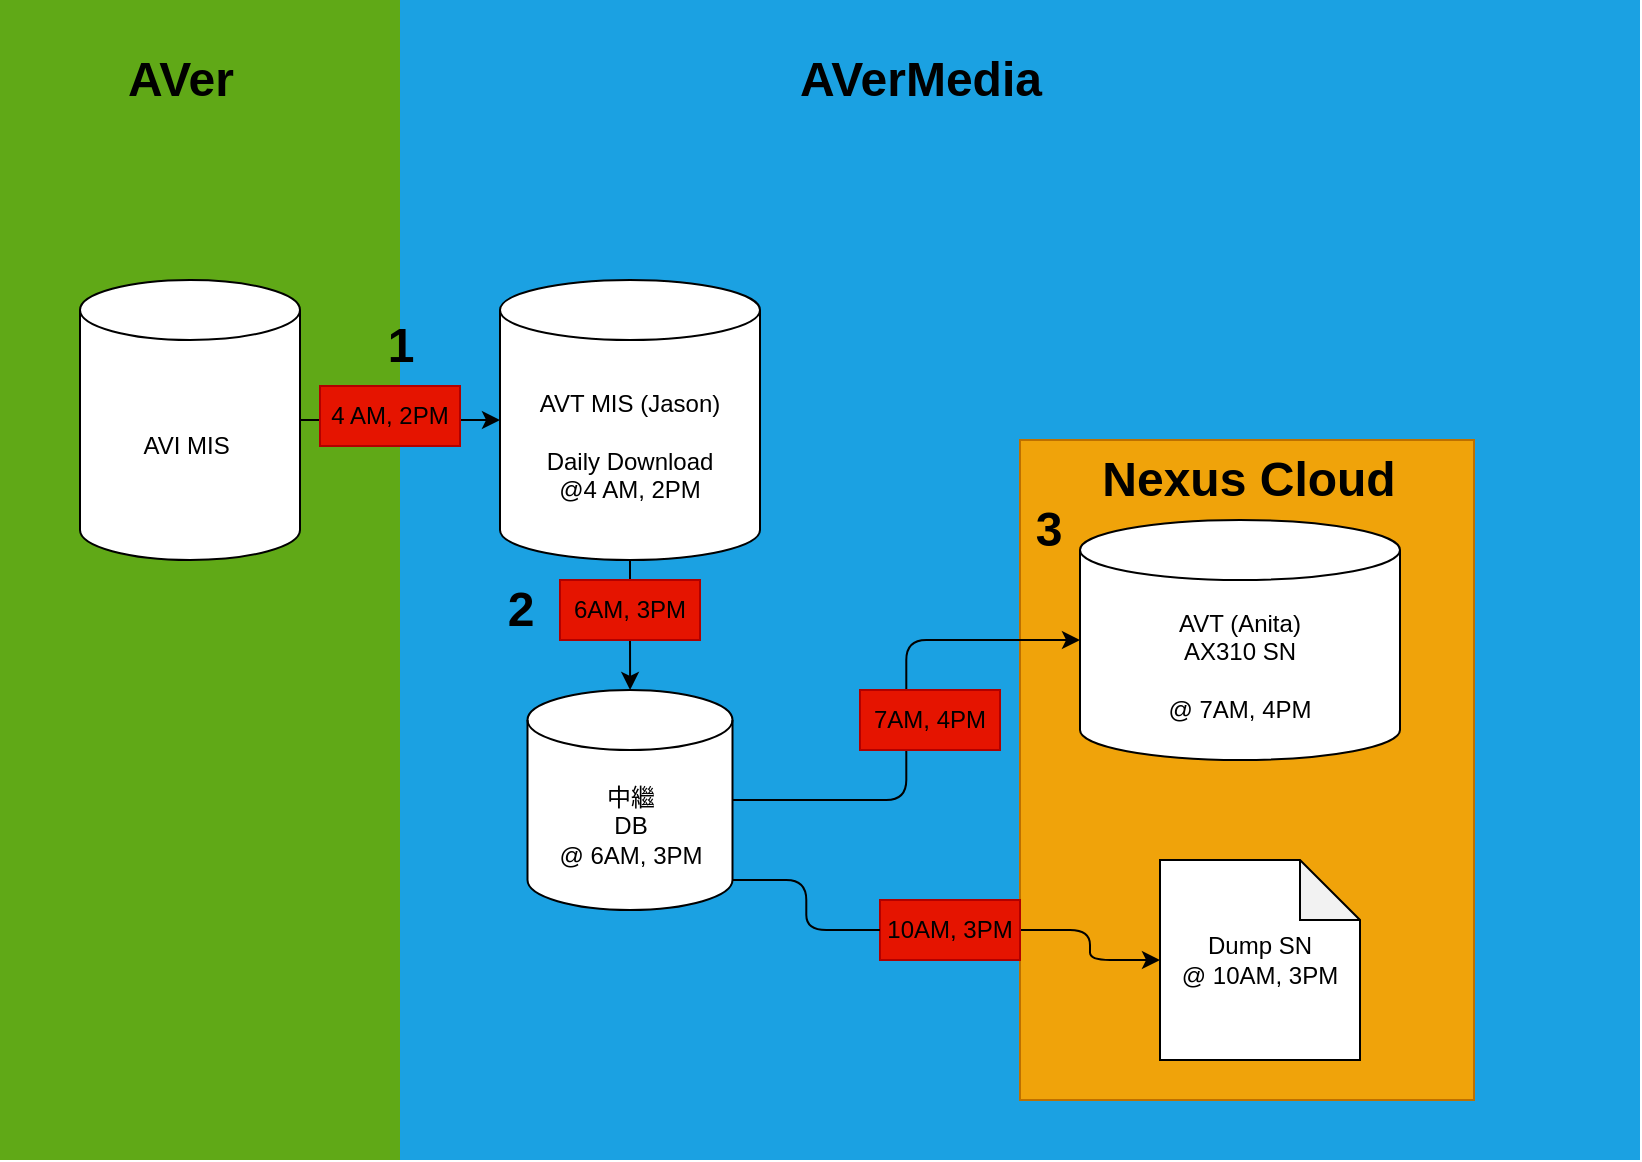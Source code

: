 <mxfile version="15.4.3" type="github">
  <diagram id="DeWpxw5ASDEQVjcBAqnX" name="Page-1">
    <mxGraphModel dx="1422" dy="762" grid="1" gridSize="10" guides="1" tooltips="1" connect="1" arrows="1" fold="1" page="1" pageScale="1" pageWidth="827" pageHeight="1169" math="0" shadow="0">
      <root>
        <mxCell id="0" />
        <mxCell id="1" parent="0" />
        <mxCell id="us1dhpzeZ8741b2ANPVT-5" value="" style="whiteSpace=wrap;html=1;fillColor=#1ba1e2;strokeColor=none;fontColor=#ffffff;" vertex="1" parent="1">
          <mxGeometry x="200" width="620" height="580" as="geometry" />
        </mxCell>
        <mxCell id="us1dhpzeZ8741b2ANPVT-31" value="" style="rounded=0;whiteSpace=wrap;html=1;fontColor=#000000;fillColor=#f0a30a;strokeColor=#BD7000;" vertex="1" parent="1">
          <mxGeometry x="510" y="220" width="227" height="330" as="geometry" />
        </mxCell>
        <mxCell id="us1dhpzeZ8741b2ANPVT-4" value="" style="whiteSpace=wrap;html=1;fillColor=#60a917;strokeColor=none;fontColor=#ffffff;" vertex="1" parent="1">
          <mxGeometry width="200" height="580" as="geometry" />
        </mxCell>
        <mxCell id="us1dhpzeZ8741b2ANPVT-12" style="edgeStyle=orthogonalEdgeStyle;orthogonalLoop=1;jettySize=auto;html=1;exitX=0.5;exitY=1;exitDx=0;exitDy=0;exitPerimeter=0;" edge="1" parent="1" source="us1dhpzeZ8741b2ANPVT-1" target="us1dhpzeZ8741b2ANPVT-10">
          <mxGeometry relative="1" as="geometry" />
        </mxCell>
        <mxCell id="us1dhpzeZ8741b2ANPVT-1" value="AVT MIS (Jason)&lt;br&gt;&lt;br&gt;Daily Download&lt;br&gt;@4 AM, 2PM" style="shape=cylinder3;whiteSpace=wrap;html=1;boundedLbl=1;backgroundOutline=1;size=15;" vertex="1" parent="1">
          <mxGeometry x="250" y="140" width="130" height="140" as="geometry" />
        </mxCell>
        <mxCell id="us1dhpzeZ8741b2ANPVT-9" style="edgeStyle=orthogonalEdgeStyle;orthogonalLoop=1;jettySize=auto;html=1;" edge="1" parent="1" source="us1dhpzeZ8741b2ANPVT-8" target="us1dhpzeZ8741b2ANPVT-1">
          <mxGeometry relative="1" as="geometry" />
        </mxCell>
        <mxCell id="us1dhpzeZ8741b2ANPVT-8" value="AVI MIS&amp;nbsp;&lt;br&gt;" style="shape=cylinder3;whiteSpace=wrap;html=1;boundedLbl=1;backgroundOutline=1;size=15;" vertex="1" parent="1">
          <mxGeometry x="40" y="140" width="110" height="140" as="geometry" />
        </mxCell>
        <mxCell id="us1dhpzeZ8741b2ANPVT-13" style="edgeStyle=orthogonalEdgeStyle;orthogonalLoop=1;jettySize=auto;html=1;exitX=1;exitY=0.5;exitDx=0;exitDy=0;exitPerimeter=0;" edge="1" parent="1" source="us1dhpzeZ8741b2ANPVT-10" target="us1dhpzeZ8741b2ANPVT-11">
          <mxGeometry relative="1" as="geometry" />
        </mxCell>
        <mxCell id="us1dhpzeZ8741b2ANPVT-16" style="edgeStyle=orthogonalEdgeStyle;orthogonalLoop=1;jettySize=auto;html=1;exitX=1;exitY=1;exitDx=0;exitDy=-15;exitPerimeter=0;entryX=0;entryY=0.5;entryDx=0;entryDy=0;entryPerimeter=0;startArrow=none;" edge="1" parent="1" source="us1dhpzeZ8741b2ANPVT-26" target="us1dhpzeZ8741b2ANPVT-14">
          <mxGeometry relative="1" as="geometry" />
        </mxCell>
        <mxCell id="us1dhpzeZ8741b2ANPVT-10" value="中繼&lt;br&gt;DB&lt;br&gt;@ 6AM, 3PM" style="shape=cylinder3;whiteSpace=wrap;html=1;boundedLbl=1;backgroundOutline=1;size=15;" vertex="1" parent="1">
          <mxGeometry x="263.75" y="345" width="102.5" height="110" as="geometry" />
        </mxCell>
        <mxCell id="us1dhpzeZ8741b2ANPVT-11" value="AVT (Anita)&lt;br&gt;AX310 SN&lt;br&gt;&lt;br&gt;@ 7AM, 4PM" style="shape=cylinder3;whiteSpace=wrap;html=1;boundedLbl=1;backgroundOutline=1;size=15;" vertex="1" parent="1">
          <mxGeometry x="540" y="260" width="160" height="120" as="geometry" />
        </mxCell>
        <mxCell id="us1dhpzeZ8741b2ANPVT-14" value="Dump SN&lt;br&gt;@ 10AM, 3PM" style="shape=note;whiteSpace=wrap;html=1;backgroundOutline=1;darkOpacity=0.05;" vertex="1" parent="1">
          <mxGeometry x="580" y="430" width="100" height="100" as="geometry" />
        </mxCell>
        <mxCell id="us1dhpzeZ8741b2ANPVT-17" value="AVerMedia" style="text;strokeColor=none;fillColor=none;html=1;fontSize=24;fontStyle=1;verticalAlign=middle;align=center;" vertex="1" parent="1">
          <mxGeometry x="410" y="20" width="100" height="40" as="geometry" />
        </mxCell>
        <mxCell id="us1dhpzeZ8741b2ANPVT-18" value="AVer" style="text;strokeColor=none;fillColor=none;html=1;fontSize=24;fontStyle=1;verticalAlign=middle;align=center;" vertex="1" parent="1">
          <mxGeometry x="40" y="20" width="100" height="40" as="geometry" />
        </mxCell>
        <mxCell id="us1dhpzeZ8741b2ANPVT-23" value="&lt;span style=&quot;color: rgb(0 , 0 , 0)&quot;&gt;4 AM, 2PM&lt;/span&gt;" style="text;html=1;align=center;verticalAlign=middle;whiteSpace=wrap;fillColor=#e51400;strokeColor=#B20000;fontColor=#ffffff;" vertex="1" parent="1">
          <mxGeometry x="160" y="193" width="70" height="30" as="geometry" />
        </mxCell>
        <mxCell id="us1dhpzeZ8741b2ANPVT-24" value="&lt;span style=&quot;color: rgb(0 , 0 , 0)&quot;&gt;6AM, 3PM&lt;/span&gt;" style="text;html=1;align=center;verticalAlign=middle;whiteSpace=wrap;fillColor=#e51400;strokeColor=#B20000;fontColor=#ffffff;" vertex="1" parent="1">
          <mxGeometry x="280" y="290" width="70" height="30" as="geometry" />
        </mxCell>
        <mxCell id="us1dhpzeZ8741b2ANPVT-25" value="&lt;span style=&quot;color: rgb(0 , 0 , 0)&quot;&gt;7AM, 4PM&lt;/span&gt;" style="text;html=1;align=center;verticalAlign=middle;whiteSpace=wrap;fillColor=#e51400;strokeColor=#B20000;fontColor=#ffffff;" vertex="1" parent="1">
          <mxGeometry x="430" y="345" width="70" height="30" as="geometry" />
        </mxCell>
        <mxCell id="us1dhpzeZ8741b2ANPVT-26" value="&lt;span style=&quot;color: rgb(0 , 0 , 0)&quot;&gt;10AM, 3PM&lt;/span&gt;" style="text;html=1;align=center;verticalAlign=middle;whiteSpace=wrap;fillColor=#e51400;strokeColor=#B20000;fontColor=#ffffff;" vertex="1" parent="1">
          <mxGeometry x="440" y="450" width="70" height="30" as="geometry" />
        </mxCell>
        <mxCell id="us1dhpzeZ8741b2ANPVT-27" value="" style="edgeStyle=orthogonalEdgeStyle;orthogonalLoop=1;jettySize=auto;html=1;exitX=1;exitY=1;exitDx=0;exitDy=-15;exitPerimeter=0;entryX=0;entryY=0.5;entryDx=0;entryDy=0;entryPerimeter=0;endArrow=none;" edge="1" parent="1" source="us1dhpzeZ8741b2ANPVT-10" target="us1dhpzeZ8741b2ANPVT-26">
          <mxGeometry relative="1" as="geometry">
            <mxPoint x="366.25" y="440" as="sourcePoint" />
            <mxPoint x="580" y="480" as="targetPoint" />
          </mxGeometry>
        </mxCell>
        <mxCell id="us1dhpzeZ8741b2ANPVT-28" value="1" style="text;strokeColor=none;fillColor=none;html=1;fontSize=24;fontStyle=1;verticalAlign=middle;align=center;" vertex="1" parent="1">
          <mxGeometry x="150" y="153" width="100" height="40" as="geometry" />
        </mxCell>
        <mxCell id="us1dhpzeZ8741b2ANPVT-29" value="2" style="text;strokeColor=none;fillColor=none;html=1;fontSize=24;fontStyle=1;verticalAlign=middle;align=center;" vertex="1" parent="1">
          <mxGeometry x="210" y="285" width="100" height="40" as="geometry" />
        </mxCell>
        <mxCell id="us1dhpzeZ8741b2ANPVT-30" value="3" style="text;strokeColor=none;fillColor=none;html=1;fontSize=24;fontStyle=1;verticalAlign=middle;align=center;" vertex="1" parent="1">
          <mxGeometry x="473.5" y="245" width="100" height="40" as="geometry" />
        </mxCell>
        <mxCell id="us1dhpzeZ8741b2ANPVT-32" value="Nexus Cloud" style="text;strokeColor=none;fillColor=none;html=1;fontSize=24;fontStyle=1;verticalAlign=middle;align=center;fontColor=#000000;" vertex="1" parent="1">
          <mxGeometry x="573.5" y="220" width="100" height="40" as="geometry" />
        </mxCell>
      </root>
    </mxGraphModel>
  </diagram>
</mxfile>
